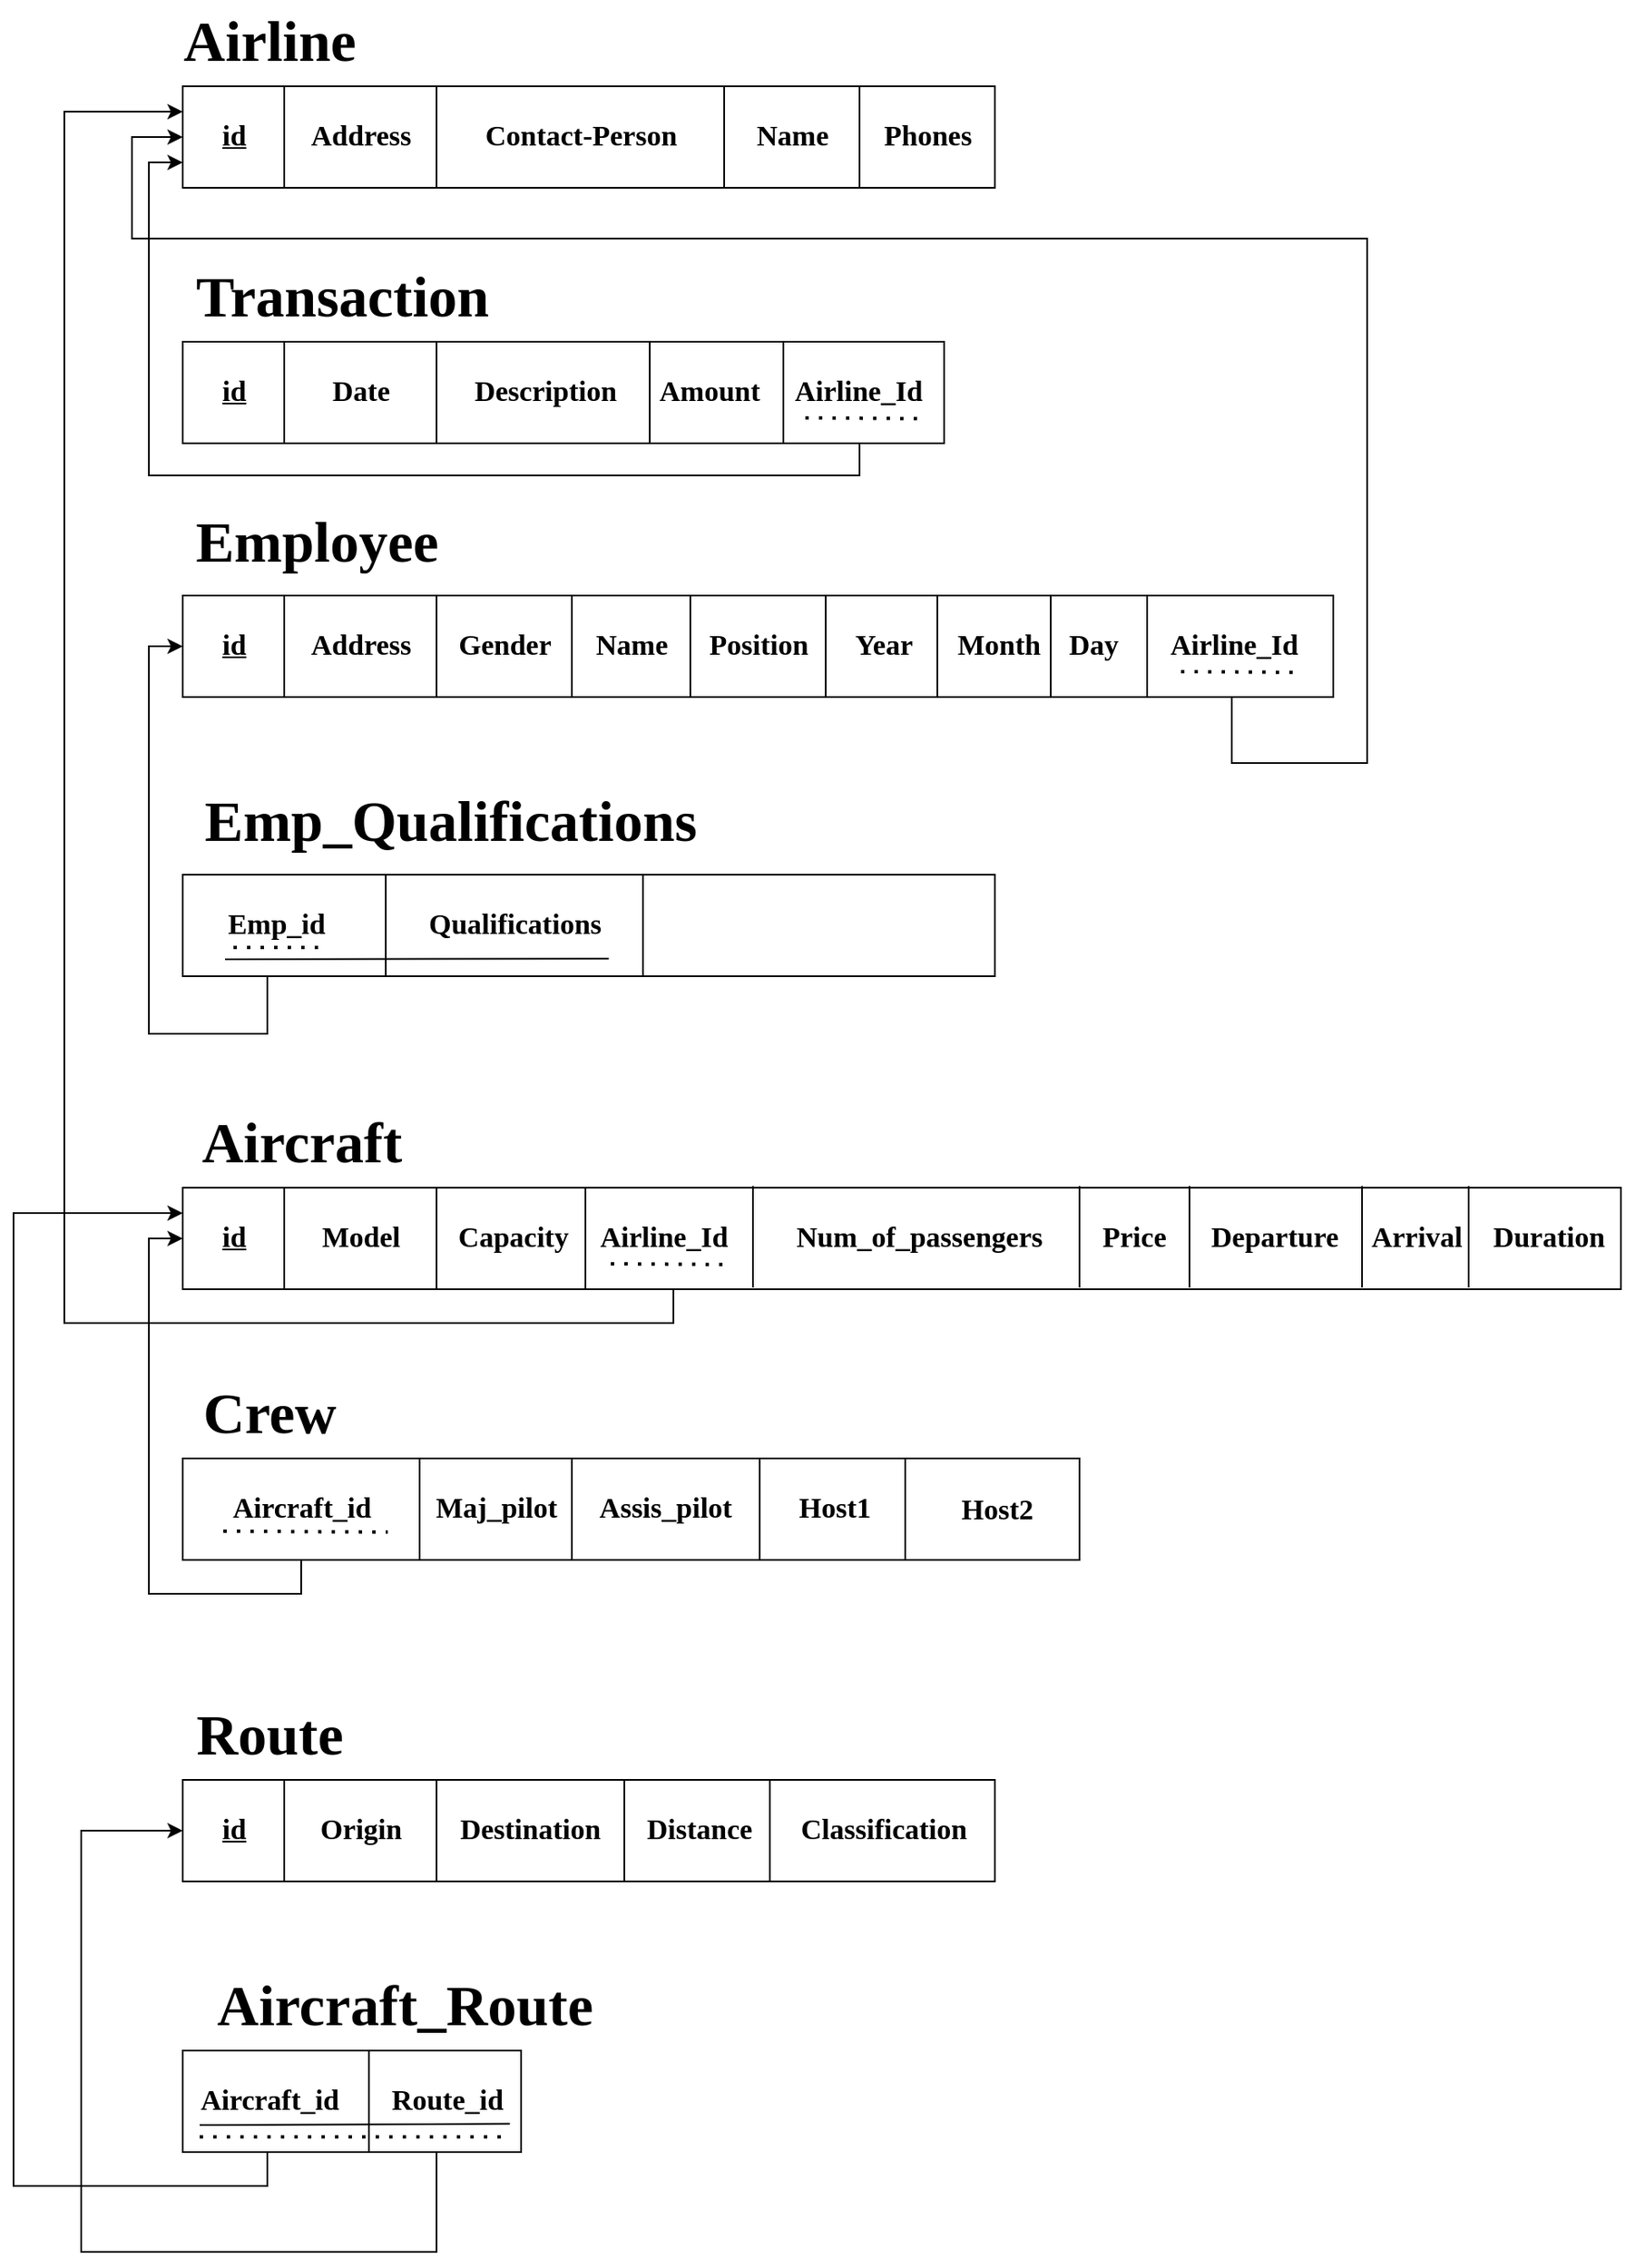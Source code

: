 <mxfile version="24.8.3">
  <diagram id="R2lEEEUBdFMjLlhIrx00" name="Page-1">
    <mxGraphModel dx="1909" dy="2135" grid="1" gridSize="10" guides="1" tooltips="1" connect="1" arrows="1" fold="1" page="1" pageScale="1" pageWidth="850" pageHeight="1100" math="0" shadow="0" extFonts="Permanent Marker^https://fonts.googleapis.com/css?family=Permanent+Marker">
      <root>
        <mxCell id="0" />
        <mxCell id="1" parent="0" />
        <mxCell id="Bw7EAKAciVcx9pnnwqS2-117" style="edgeStyle=orthogonalEdgeStyle;rounded=0;orthogonalLoop=1;jettySize=auto;html=1;exitX=0.75;exitY=1;exitDx=0;exitDy=0;entryX=0;entryY=0.75;entryDx=0;entryDy=0;" edge="1" parent="1" source="Bw7EAKAciVcx9pnnwqS2-1" target="Bw7EAKAciVcx9pnnwqS2-96">
          <mxGeometry relative="1" as="geometry">
            <Array as="points">
              <mxPoint x="540" y="151" />
              <mxPoint x="540" y="170" />
              <mxPoint x="120" y="170" />
              <mxPoint x="120" y="-15" />
            </Array>
          </mxGeometry>
        </mxCell>
        <mxCell id="Bw7EAKAciVcx9pnnwqS2-1" value="" style="rounded=0;whiteSpace=wrap;html=1;" vertex="1" parent="1">
          <mxGeometry x="140" y="91" width="450" height="60" as="geometry" />
        </mxCell>
        <mxCell id="Bw7EAKAciVcx9pnnwqS2-2" value="" style="endArrow=none;html=1;rounded=0;" edge="1" parent="1">
          <mxGeometry width="50" height="50" relative="1" as="geometry">
            <mxPoint x="200" y="151" as="sourcePoint" />
            <mxPoint x="200" y="91" as="targetPoint" />
          </mxGeometry>
        </mxCell>
        <mxCell id="Bw7EAKAciVcx9pnnwqS2-3" value="" style="endArrow=none;html=1;rounded=0;" edge="1" parent="1">
          <mxGeometry width="50" height="50" relative="1" as="geometry">
            <mxPoint x="290" y="151" as="sourcePoint" />
            <mxPoint x="290" y="91" as="targetPoint" />
          </mxGeometry>
        </mxCell>
        <mxCell id="Bw7EAKAciVcx9pnnwqS2-4" value="&lt;font style=&quot;font-size: 34px;&quot; face=&quot;Architects Daughter&quot;&gt;&lt;b&gt;Transaction&lt;/b&gt;&lt;/font&gt;" style="text;html=1;align=center;verticalAlign=middle;resizable=0;points=[];autosize=1;strokeColor=none;fillColor=none;" vertex="1" parent="1">
          <mxGeometry x="129" y="40" width="210" height="50" as="geometry" />
        </mxCell>
        <mxCell id="Bw7EAKAciVcx9pnnwqS2-5" value="&lt;font face=&quot;Architects Daughter&quot; style=&quot;font-size: 17px;&quot;&gt;&lt;b&gt;id&lt;/b&gt;&lt;/font&gt;" style="text;html=1;align=center;verticalAlign=middle;resizable=0;points=[];autosize=1;strokeColor=none;fillColor=none;fontStyle=4" vertex="1" parent="1">
          <mxGeometry x="155" y="106" width="30" height="30" as="geometry" />
        </mxCell>
        <mxCell id="Bw7EAKAciVcx9pnnwqS2-6" value="&lt;font style=&quot;font-size: 17px;&quot; face=&quot;Architects Daughter&quot;&gt;&lt;b&gt;Date&lt;/b&gt;&lt;/font&gt;" style="text;html=1;align=center;verticalAlign=middle;resizable=0;points=[];autosize=1;strokeColor=none;fillColor=none;" vertex="1" parent="1">
          <mxGeometry x="215" y="106" width="60" height="30" as="geometry" />
        </mxCell>
        <mxCell id="Bw7EAKAciVcx9pnnwqS2-8" value="" style="endArrow=none;html=1;rounded=0;" edge="1" parent="1">
          <mxGeometry width="50" height="50" relative="1" as="geometry">
            <mxPoint x="416" y="151" as="sourcePoint" />
            <mxPoint x="416" y="91" as="targetPoint" />
          </mxGeometry>
        </mxCell>
        <mxCell id="Bw7EAKAciVcx9pnnwqS2-10" value="&lt;font face=&quot;Architects Daughter&quot;&gt;&lt;span style=&quot;font-size: 17px;&quot;&gt;&lt;b&gt;Description&lt;/b&gt;&lt;/span&gt;&lt;/font&gt;" style="text;html=1;align=center;verticalAlign=middle;resizable=0;points=[];autosize=1;strokeColor=none;fillColor=none;" vertex="1" parent="1">
          <mxGeometry x="299" y="106" width="110" height="30" as="geometry" />
        </mxCell>
        <mxCell id="Bw7EAKAciVcx9pnnwqS2-11" value="&lt;font style=&quot;font-size: 17px;&quot; face=&quot;Architects Daughter&quot;&gt;&lt;b&gt;Amount&lt;/b&gt;&lt;/font&gt;" style="text;html=1;align=center;verticalAlign=middle;resizable=0;points=[];autosize=1;strokeColor=none;fillColor=none;" vertex="1" parent="1">
          <mxGeometry x="411" y="106" width="80" height="30" as="geometry" />
        </mxCell>
        <mxCell id="Bw7EAKAciVcx9pnnwqS2-111" style="edgeStyle=orthogonalEdgeStyle;rounded=0;orthogonalLoop=1;jettySize=auto;html=1;exitX=0.75;exitY=1;exitDx=0;exitDy=0;entryX=0;entryY=0.5;entryDx=0;entryDy=0;" edge="1" parent="1" source="Bw7EAKAciVcx9pnnwqS2-18" target="Bw7EAKAciVcx9pnnwqS2-96">
          <mxGeometry relative="1" as="geometry">
            <Array as="points">
              <mxPoint x="760" y="301" />
              <mxPoint x="760" y="340" />
              <mxPoint x="840" y="340" />
              <mxPoint x="840" y="30" />
              <mxPoint x="110" y="30" />
              <mxPoint x="110" y="-30" />
            </Array>
          </mxGeometry>
        </mxCell>
        <mxCell id="Bw7EAKAciVcx9pnnwqS2-18" value="" style="rounded=0;whiteSpace=wrap;html=1;" vertex="1" parent="1">
          <mxGeometry x="140" y="241" width="680" height="60" as="geometry" />
        </mxCell>
        <mxCell id="Bw7EAKAciVcx9pnnwqS2-19" value="" style="endArrow=none;html=1;rounded=0;" edge="1" parent="1">
          <mxGeometry width="50" height="50" relative="1" as="geometry">
            <mxPoint x="200" y="301" as="sourcePoint" />
            <mxPoint x="200" y="241" as="targetPoint" />
          </mxGeometry>
        </mxCell>
        <mxCell id="Bw7EAKAciVcx9pnnwqS2-20" value="" style="endArrow=none;html=1;rounded=0;" edge="1" parent="1">
          <mxGeometry width="50" height="50" relative="1" as="geometry">
            <mxPoint x="290" y="301" as="sourcePoint" />
            <mxPoint x="290" y="241" as="targetPoint" />
          </mxGeometry>
        </mxCell>
        <mxCell id="Bw7EAKAciVcx9pnnwqS2-21" value="&lt;font style=&quot;font-size: 34px;&quot; face=&quot;Architects Daughter&quot;&gt;&lt;b&gt;Employee&lt;/b&gt;&lt;/font&gt;" style="text;html=1;align=center;verticalAlign=middle;resizable=0;points=[];autosize=1;strokeColor=none;fillColor=none;" vertex="1" parent="1">
          <mxGeometry x="134" y="185" width="170" height="50" as="geometry" />
        </mxCell>
        <mxCell id="Bw7EAKAciVcx9pnnwqS2-22" value="&lt;font face=&quot;Architects Daughter&quot; style=&quot;font-size: 17px;&quot;&gt;&lt;b&gt;id&lt;/b&gt;&lt;/font&gt;" style="text;html=1;align=center;verticalAlign=middle;resizable=0;points=[];autosize=1;strokeColor=none;fillColor=none;fontStyle=4" vertex="1" parent="1">
          <mxGeometry x="155" y="256" width="30" height="30" as="geometry" />
        </mxCell>
        <mxCell id="Bw7EAKAciVcx9pnnwqS2-23" value="&lt;font style=&quot;font-size: 17px;&quot; face=&quot;Architects Daughter&quot;&gt;&lt;b&gt;Address&lt;/b&gt;&lt;/font&gt;" style="text;html=1;align=center;verticalAlign=middle;resizable=0;points=[];autosize=1;strokeColor=none;fillColor=none;" vertex="1" parent="1">
          <mxGeometry x="200" y="256" width="90" height="30" as="geometry" />
        </mxCell>
        <mxCell id="Bw7EAKAciVcx9pnnwqS2-24" value="" style="endArrow=none;html=1;rounded=0;" edge="1" parent="1">
          <mxGeometry width="50" height="50" relative="1" as="geometry">
            <mxPoint x="370" y="301" as="sourcePoint" />
            <mxPoint x="370" y="241" as="targetPoint" />
          </mxGeometry>
        </mxCell>
        <mxCell id="Bw7EAKAciVcx9pnnwqS2-25" value="" style="endArrow=none;html=1;rounded=0;" edge="1" parent="1">
          <mxGeometry width="50" height="50" relative="1" as="geometry">
            <mxPoint x="440" y="301" as="sourcePoint" />
            <mxPoint x="440" y="241" as="targetPoint" />
          </mxGeometry>
        </mxCell>
        <mxCell id="Bw7EAKAciVcx9pnnwqS2-26" value="&lt;font style=&quot;font-size: 17px;&quot; face=&quot;Architects Daughter&quot;&gt;&lt;b&gt;Gender&lt;/b&gt;&lt;/font&gt;" style="text;html=1;align=center;verticalAlign=middle;resizable=0;points=[];autosize=1;strokeColor=none;fillColor=none;" vertex="1" parent="1">
          <mxGeometry x="290" y="256" width="80" height="30" as="geometry" />
        </mxCell>
        <mxCell id="Bw7EAKAciVcx9pnnwqS2-27" value="&lt;font style=&quot;font-size: 17px;&quot; face=&quot;Architects Daughter&quot;&gt;&lt;b&gt;Name&lt;/b&gt;&lt;/font&gt;" style="text;html=1;align=center;verticalAlign=middle;resizable=0;points=[];autosize=1;strokeColor=none;fillColor=none;" vertex="1" parent="1">
          <mxGeometry x="370" y="256" width="70" height="30" as="geometry" />
        </mxCell>
        <mxCell id="Bw7EAKAciVcx9pnnwqS2-28" value="&lt;font style=&quot;font-size: 17px;&quot; face=&quot;Architects Daughter&quot;&gt;&lt;b&gt;Position&lt;/b&gt;&lt;/font&gt;" style="text;html=1;align=center;verticalAlign=middle;resizable=0;points=[];autosize=1;strokeColor=none;fillColor=none;" vertex="1" parent="1">
          <mxGeometry x="440" y="256" width="80" height="30" as="geometry" />
        </mxCell>
        <mxCell id="Bw7EAKAciVcx9pnnwqS2-29" value="" style="endArrow=none;html=1;rounded=0;" edge="1" parent="1">
          <mxGeometry width="50" height="50" relative="1" as="geometry">
            <mxPoint x="520" y="301" as="sourcePoint" />
            <mxPoint x="520" y="241" as="targetPoint" />
          </mxGeometry>
        </mxCell>
        <mxCell id="Bw7EAKAciVcx9pnnwqS2-47" style="edgeStyle=orthogonalEdgeStyle;rounded=0;orthogonalLoop=1;jettySize=auto;html=1;exitX=0.25;exitY=1;exitDx=0;exitDy=0;entryX=0;entryY=0.5;entryDx=0;entryDy=0;" edge="1" parent="1" source="Bw7EAKAciVcx9pnnwqS2-30" target="Bw7EAKAciVcx9pnnwqS2-18">
          <mxGeometry relative="1" as="geometry">
            <Array as="points">
              <mxPoint x="190" y="466" />
              <mxPoint x="190" y="500" />
              <mxPoint x="120" y="500" />
              <mxPoint x="120" y="271" />
            </Array>
          </mxGeometry>
        </mxCell>
        <mxCell id="Bw7EAKAciVcx9pnnwqS2-30" value="" style="rounded=0;whiteSpace=wrap;html=1;" vertex="1" parent="1">
          <mxGeometry x="140" y="406" width="480" height="60" as="geometry" />
        </mxCell>
        <mxCell id="Bw7EAKAciVcx9pnnwqS2-31" value="" style="endArrow=none;html=1;rounded=0;" edge="1" parent="1">
          <mxGeometry width="50" height="50" relative="1" as="geometry">
            <mxPoint x="260" y="466" as="sourcePoint" />
            <mxPoint x="260" y="406" as="targetPoint" />
          </mxGeometry>
        </mxCell>
        <mxCell id="Bw7EAKAciVcx9pnnwqS2-33" value="&lt;font style=&quot;font-size: 34px;&quot; face=&quot;Architects Daughter&quot;&gt;&lt;b&gt;Emp_Qualifications&lt;/b&gt;&lt;/font&gt;" style="text;html=1;align=center;verticalAlign=middle;resizable=0;points=[];autosize=1;strokeColor=none;fillColor=none;" vertex="1" parent="1">
          <mxGeometry x="138" y="350" width="320" height="50" as="geometry" />
        </mxCell>
        <mxCell id="Bw7EAKAciVcx9pnnwqS2-34" value="&lt;font style=&quot;font-size: 17px;&quot; face=&quot;Architects Daughter&quot;&gt;&lt;b&gt;Emp_id&lt;/b&gt;&lt;/font&gt;" style="text;html=1;align=center;verticalAlign=middle;resizable=0;points=[];autosize=1;strokeColor=none;fillColor=none;fontStyle=0" vertex="1" parent="1">
          <mxGeometry x="155" y="421" width="80" height="30" as="geometry" />
        </mxCell>
        <mxCell id="Bw7EAKAciVcx9pnnwqS2-37" value="" style="endArrow=none;html=1;rounded=0;" edge="1" parent="1">
          <mxGeometry width="50" height="50" relative="1" as="geometry">
            <mxPoint x="412" y="466" as="sourcePoint" />
            <mxPoint x="412" y="406" as="targetPoint" />
          </mxGeometry>
        </mxCell>
        <mxCell id="Bw7EAKAciVcx9pnnwqS2-42" value="&lt;font style=&quot;font-size: 17px;&quot; face=&quot;Architects Daughter&quot;&gt;&lt;b&gt;Qualifications&lt;/b&gt;&lt;/font&gt;" style="text;html=1;align=center;verticalAlign=middle;resizable=0;points=[];autosize=1;strokeColor=none;fillColor=none;" vertex="1" parent="1">
          <mxGeometry x="271" y="421" width="130" height="30" as="geometry" />
        </mxCell>
        <mxCell id="Bw7EAKAciVcx9pnnwqS2-44" value="" style="endArrow=none;dashed=1;html=1;dashPattern=1 3;strokeWidth=2;rounded=0;" edge="1" parent="1">
          <mxGeometry width="50" height="50" relative="1" as="geometry">
            <mxPoint x="170" y="449" as="sourcePoint" />
            <mxPoint x="220" y="449" as="targetPoint" />
          </mxGeometry>
        </mxCell>
        <mxCell id="Bw7EAKAciVcx9pnnwqS2-45" value="" style="endArrow=none;html=1;rounded=0;entryX=0.96;entryY=1.119;entryDx=0;entryDy=0;entryPerimeter=0;" edge="1" parent="1">
          <mxGeometry width="50" height="50" relative="1" as="geometry">
            <mxPoint x="165" y="456" as="sourcePoint" />
            <mxPoint x="391.8" y="455.57" as="targetPoint" />
          </mxGeometry>
        </mxCell>
        <mxCell id="Bw7EAKAciVcx9pnnwqS2-52" value="&lt;font style=&quot;font-size: 17px;&quot; face=&quot;Architects Daughter&quot;&gt;&lt;b&gt;Year&lt;/b&gt;&lt;/font&gt;" style="text;html=1;align=center;verticalAlign=middle;resizable=0;points=[];autosize=1;strokeColor=none;fillColor=none;" vertex="1" parent="1">
          <mxGeometry x="524" y="256" width="60" height="30" as="geometry" />
        </mxCell>
        <mxCell id="Bw7EAKAciVcx9pnnwqS2-53" value="" style="endArrow=none;html=1;rounded=0;" edge="1" parent="1">
          <mxGeometry width="50" height="50" relative="1" as="geometry">
            <mxPoint x="586" y="301" as="sourcePoint" />
            <mxPoint x="586" y="241" as="targetPoint" />
          </mxGeometry>
        </mxCell>
        <mxCell id="Bw7EAKAciVcx9pnnwqS2-54" value="&lt;font style=&quot;font-size: 17px;&quot; face=&quot;Architects Daughter&quot;&gt;&lt;b&gt;Month&lt;/b&gt;&lt;/font&gt;" style="text;html=1;align=center;verticalAlign=middle;resizable=0;points=[];autosize=1;strokeColor=none;fillColor=none;" vertex="1" parent="1">
          <mxGeometry x="587" y="256" width="70" height="30" as="geometry" />
        </mxCell>
        <mxCell id="Bw7EAKAciVcx9pnnwqS2-55" value="" style="endArrow=none;html=1;rounded=0;" edge="1" parent="1">
          <mxGeometry width="50" height="50" relative="1" as="geometry">
            <mxPoint x="653" y="301" as="sourcePoint" />
            <mxPoint x="653" y="241" as="targetPoint" />
          </mxGeometry>
        </mxCell>
        <mxCell id="Bw7EAKAciVcx9pnnwqS2-56" value="&lt;font face=&quot;Architects Daughter&quot;&gt;&lt;span style=&quot;font-size: 17px;&quot;&gt;&lt;b&gt;Day&lt;/b&gt;&lt;/span&gt;&lt;/font&gt;" style="text;html=1;align=center;verticalAlign=middle;resizable=0;points=[];autosize=1;strokeColor=none;fillColor=none;" vertex="1" parent="1">
          <mxGeometry x="653" y="256" width="50" height="30" as="geometry" />
        </mxCell>
        <mxCell id="Bw7EAKAciVcx9pnnwqS2-124" style="edgeStyle=orthogonalEdgeStyle;rounded=0;orthogonalLoop=1;jettySize=auto;html=1;exitX=0.75;exitY=1;exitDx=0;exitDy=0;entryX=0;entryY=0.25;entryDx=0;entryDy=0;" edge="1" parent="1" source="Bw7EAKAciVcx9pnnwqS2-59" target="Bw7EAKAciVcx9pnnwqS2-96">
          <mxGeometry relative="1" as="geometry">
            <Array as="points">
              <mxPoint x="430" y="651" />
              <mxPoint x="430" y="671" />
              <mxPoint x="70" y="671" />
              <mxPoint x="70" y="-45" />
            </Array>
          </mxGeometry>
        </mxCell>
        <mxCell id="Bw7EAKAciVcx9pnnwqS2-59" value="" style="rounded=0;whiteSpace=wrap;html=1;" vertex="1" parent="1">
          <mxGeometry x="140" y="591" width="850" height="60" as="geometry" />
        </mxCell>
        <mxCell id="Bw7EAKAciVcx9pnnwqS2-60" value="" style="endArrow=none;html=1;rounded=0;" edge="1" parent="1">
          <mxGeometry width="50" height="50" relative="1" as="geometry">
            <mxPoint x="200" y="651" as="sourcePoint" />
            <mxPoint x="200" y="591" as="targetPoint" />
          </mxGeometry>
        </mxCell>
        <mxCell id="Bw7EAKAciVcx9pnnwqS2-61" value="" style="endArrow=none;html=1;rounded=0;" edge="1" parent="1">
          <mxGeometry width="50" height="50" relative="1" as="geometry">
            <mxPoint x="290" y="651" as="sourcePoint" />
            <mxPoint x="290" y="591" as="targetPoint" />
          </mxGeometry>
        </mxCell>
        <mxCell id="Bw7EAKAciVcx9pnnwqS2-62" value="&lt;font style=&quot;font-size: 34px;&quot; face=&quot;Architects Daughter&quot;&gt;&lt;b&gt;Aircraft&lt;/b&gt;&lt;/font&gt;" style="text;html=1;align=center;verticalAlign=middle;resizable=0;points=[];autosize=1;strokeColor=none;fillColor=none;" vertex="1" parent="1">
          <mxGeometry x="130" y="540" width="160" height="50" as="geometry" />
        </mxCell>
        <mxCell id="Bw7EAKAciVcx9pnnwqS2-63" value="&lt;font face=&quot;Architects Daughter&quot; style=&quot;font-size: 17px;&quot;&gt;&lt;b&gt;id&lt;/b&gt;&lt;/font&gt;" style="text;html=1;align=center;verticalAlign=middle;resizable=0;points=[];autosize=1;strokeColor=none;fillColor=none;fontStyle=4" vertex="1" parent="1">
          <mxGeometry x="155" y="606" width="30" height="30" as="geometry" />
        </mxCell>
        <mxCell id="Bw7EAKAciVcx9pnnwqS2-64" value="&lt;font style=&quot;font-size: 17px;&quot; face=&quot;Architects Daughter&quot;&gt;&lt;b&gt;Model&lt;/b&gt;&lt;/font&gt;" style="text;html=1;align=center;verticalAlign=middle;resizable=0;points=[];autosize=1;strokeColor=none;fillColor=none;" vertex="1" parent="1">
          <mxGeometry x="210" y="606" width="70" height="30" as="geometry" />
        </mxCell>
        <mxCell id="Bw7EAKAciVcx9pnnwqS2-67" value="&lt;font style=&quot;font-size: 17px;&quot; face=&quot;Architects Daughter&quot;&gt;&lt;b&gt;Capacity&lt;/b&gt;&lt;/font&gt;" style="text;html=1;align=center;verticalAlign=middle;resizable=0;points=[];autosize=1;strokeColor=none;fillColor=none;" vertex="1" parent="1">
          <mxGeometry x="290" y="606" width="90" height="30" as="geometry" />
        </mxCell>
        <mxCell id="Bw7EAKAciVcx9pnnwqS2-70" value="" style="rounded=0;whiteSpace=wrap;html=1;" vertex="1" parent="1">
          <mxGeometry x="140" y="941" width="480" height="60" as="geometry" />
        </mxCell>
        <mxCell id="Bw7EAKAciVcx9pnnwqS2-71" value="" style="endArrow=none;html=1;rounded=0;" edge="1" parent="1">
          <mxGeometry width="50" height="50" relative="1" as="geometry">
            <mxPoint x="200" y="1001" as="sourcePoint" />
            <mxPoint x="200" y="941" as="targetPoint" />
          </mxGeometry>
        </mxCell>
        <mxCell id="Bw7EAKAciVcx9pnnwqS2-72" value="" style="endArrow=none;html=1;rounded=0;" edge="1" parent="1">
          <mxGeometry width="50" height="50" relative="1" as="geometry">
            <mxPoint x="290" y="1001" as="sourcePoint" />
            <mxPoint x="290" y="941" as="targetPoint" />
          </mxGeometry>
        </mxCell>
        <mxCell id="Bw7EAKAciVcx9pnnwqS2-73" value="&lt;font style=&quot;font-size: 34px;&quot; face=&quot;Architects Daughter&quot;&gt;&lt;b&gt;Route&lt;/b&gt;&lt;/font&gt;" style="text;html=1;align=center;verticalAlign=middle;resizable=0;points=[];autosize=1;strokeColor=none;fillColor=none;" vertex="1" parent="1">
          <mxGeometry x="131" y="890" width="120" height="50" as="geometry" />
        </mxCell>
        <mxCell id="Bw7EAKAciVcx9pnnwqS2-74" value="&lt;font face=&quot;Architects Daughter&quot; style=&quot;font-size: 17px;&quot;&gt;&lt;b&gt;id&lt;/b&gt;&lt;/font&gt;" style="text;html=1;align=center;verticalAlign=middle;resizable=0;points=[];autosize=1;strokeColor=none;fillColor=none;fontStyle=4" vertex="1" parent="1">
          <mxGeometry x="155" y="956" width="30" height="30" as="geometry" />
        </mxCell>
        <mxCell id="Bw7EAKAciVcx9pnnwqS2-75" value="&lt;font style=&quot;font-size: 17px;&quot; face=&quot;Architects Daughter&quot;&gt;&lt;b&gt;Origin&lt;/b&gt;&lt;/font&gt;" style="text;html=1;align=center;verticalAlign=middle;resizable=0;points=[];autosize=1;strokeColor=none;fillColor=none;" vertex="1" parent="1">
          <mxGeometry x="210" y="956" width="70" height="30" as="geometry" />
        </mxCell>
        <mxCell id="Bw7EAKAciVcx9pnnwqS2-76" value="" style="endArrow=none;html=1;rounded=0;" edge="1" parent="1">
          <mxGeometry width="50" height="50" relative="1" as="geometry">
            <mxPoint x="401" y="1001" as="sourcePoint" />
            <mxPoint x="401" y="941" as="targetPoint" />
          </mxGeometry>
        </mxCell>
        <mxCell id="Bw7EAKAciVcx9pnnwqS2-77" value="" style="endArrow=none;html=1;rounded=0;" edge="1" parent="1">
          <mxGeometry width="50" height="50" relative="1" as="geometry">
            <mxPoint x="487" y="1001" as="sourcePoint" />
            <mxPoint x="487" y="941" as="targetPoint" />
          </mxGeometry>
        </mxCell>
        <mxCell id="Bw7EAKAciVcx9pnnwqS2-78" value="&lt;font style=&quot;font-size: 17px;&quot; face=&quot;Architects Daughter&quot;&gt;&lt;b&gt;Destination&lt;/b&gt;&lt;/font&gt;" style="text;html=1;align=center;verticalAlign=middle;resizable=0;points=[];autosize=1;strokeColor=none;fillColor=none;" vertex="1" parent="1">
          <mxGeometry x="290" y="956" width="110" height="30" as="geometry" />
        </mxCell>
        <mxCell id="Bw7EAKAciVcx9pnnwqS2-79" value="&lt;font style=&quot;font-size: 17px;&quot; face=&quot;Architects Daughter&quot;&gt;&lt;b&gt;Distance&lt;/b&gt;&lt;/font&gt;" style="text;html=1;align=center;verticalAlign=middle;resizable=0;points=[];autosize=1;strokeColor=none;fillColor=none;" vertex="1" parent="1">
          <mxGeometry x="400" y="956" width="90" height="30" as="geometry" />
        </mxCell>
        <mxCell id="Bw7EAKAciVcx9pnnwqS2-80" value="&lt;font style=&quot;font-size: 17px;&quot; face=&quot;Architects Daughter&quot;&gt;&lt;b&gt;Classification&lt;/b&gt;&lt;/font&gt;" style="text;html=1;align=center;verticalAlign=middle;resizable=0;points=[];autosize=1;strokeColor=none;fillColor=none;" vertex="1" parent="1">
          <mxGeometry x="489" y="956" width="130" height="30" as="geometry" />
        </mxCell>
        <mxCell id="Bw7EAKAciVcx9pnnwqS2-95" style="edgeStyle=orthogonalEdgeStyle;rounded=0;orthogonalLoop=1;jettySize=auto;html=1;exitX=0.25;exitY=1;exitDx=0;exitDy=0;entryX=0;entryY=0.5;entryDx=0;entryDy=0;" edge="1" parent="1" source="Bw7EAKAciVcx9pnnwqS2-81" target="Bw7EAKAciVcx9pnnwqS2-59">
          <mxGeometry relative="1" as="geometry">
            <Array as="points">
              <mxPoint x="210" y="811" />
              <mxPoint x="210" y="831" />
              <mxPoint x="120" y="831" />
              <mxPoint x="120" y="621" />
            </Array>
          </mxGeometry>
        </mxCell>
        <mxCell id="Bw7EAKAciVcx9pnnwqS2-81" value="" style="rounded=0;whiteSpace=wrap;html=1;" vertex="1" parent="1">
          <mxGeometry x="140" y="751" width="530" height="60" as="geometry" />
        </mxCell>
        <mxCell id="Bw7EAKAciVcx9pnnwqS2-82" value="" style="endArrow=none;html=1;rounded=0;" edge="1" parent="1">
          <mxGeometry width="50" height="50" relative="1" as="geometry">
            <mxPoint x="280" y="811" as="sourcePoint" />
            <mxPoint x="280" y="751" as="targetPoint" />
          </mxGeometry>
        </mxCell>
        <mxCell id="Bw7EAKAciVcx9pnnwqS2-83" value="" style="endArrow=none;html=1;rounded=0;" edge="1" parent="1">
          <mxGeometry width="50" height="50" relative="1" as="geometry">
            <mxPoint x="370" y="811" as="sourcePoint" />
            <mxPoint x="370" y="751" as="targetPoint" />
          </mxGeometry>
        </mxCell>
        <mxCell id="Bw7EAKAciVcx9pnnwqS2-84" value="&lt;font style=&quot;font-size: 34px;&quot; face=&quot;Architects Daughter&quot;&gt;&lt;b&gt;Crew&lt;/b&gt;&lt;/font&gt;" style="text;html=1;align=center;verticalAlign=middle;resizable=0;points=[];autosize=1;strokeColor=none;fillColor=none;" vertex="1" parent="1">
          <mxGeometry x="136" y="700" width="110" height="50" as="geometry" />
        </mxCell>
        <mxCell id="Bw7EAKAciVcx9pnnwqS2-85" value="&lt;font style=&quot;font-size: 17px;&quot; face=&quot;Architects Daughter&quot;&gt;&lt;b&gt;Aircraft_id&lt;/b&gt;&lt;/font&gt;" style="text;html=1;align=center;verticalAlign=middle;resizable=0;points=[];autosize=1;strokeColor=none;fillColor=none;fontStyle=0" vertex="1" parent="1">
          <mxGeometry x="150" y="766" width="120" height="30" as="geometry" />
        </mxCell>
        <mxCell id="Bw7EAKAciVcx9pnnwqS2-86" value="&lt;font style=&quot;font-size: 17px;&quot; face=&quot;Architects Daughter&quot;&gt;&lt;b&gt;Maj_pilot&lt;/b&gt;&lt;/font&gt;" style="text;html=1;align=center;verticalAlign=middle;resizable=0;points=[];autosize=1;strokeColor=none;fillColor=none;" vertex="1" parent="1">
          <mxGeometry x="280" y="766" width="90" height="30" as="geometry" />
        </mxCell>
        <mxCell id="Bw7EAKAciVcx9pnnwqS2-87" value="" style="endArrow=none;html=1;rounded=0;" edge="1" parent="1">
          <mxGeometry width="50" height="50" relative="1" as="geometry">
            <mxPoint x="481" y="811" as="sourcePoint" />
            <mxPoint x="481" y="751" as="targetPoint" />
          </mxGeometry>
        </mxCell>
        <mxCell id="Bw7EAKAciVcx9pnnwqS2-88" value="" style="endArrow=none;html=1;rounded=0;" edge="1" parent="1">
          <mxGeometry width="50" height="50" relative="1" as="geometry">
            <mxPoint x="567" y="811" as="sourcePoint" />
            <mxPoint x="567" y="751" as="targetPoint" />
          </mxGeometry>
        </mxCell>
        <mxCell id="Bw7EAKAciVcx9pnnwqS2-89" value="&lt;font style=&quot;font-size: 17px;&quot; face=&quot;Architects Daughter&quot;&gt;&lt;b&gt;Assis_pilot&lt;/b&gt;&lt;/font&gt;" style="text;html=1;align=center;verticalAlign=middle;resizable=0;points=[];autosize=1;strokeColor=none;fillColor=none;" vertex="1" parent="1">
          <mxGeometry x="370" y="766" width="110" height="30" as="geometry" />
        </mxCell>
        <mxCell id="Bw7EAKAciVcx9pnnwqS2-90" value="&lt;font style=&quot;font-size: 17px;&quot; face=&quot;Architects Daughter&quot;&gt;&lt;b&gt;Host1&lt;/b&gt;&lt;/font&gt;" style="text;html=1;align=center;verticalAlign=middle;resizable=0;points=[];autosize=1;strokeColor=none;fillColor=none;" vertex="1" parent="1">
          <mxGeometry x="495" y="766" width="60" height="30" as="geometry" />
        </mxCell>
        <mxCell id="Bw7EAKAciVcx9pnnwqS2-91" value="&lt;font style=&quot;font-size: 17px;&quot; face=&quot;Architects Daughter&quot;&gt;&lt;b&gt;Host2&lt;/b&gt;&lt;/font&gt;" style="text;html=1;align=center;verticalAlign=middle;resizable=0;points=[];autosize=1;strokeColor=none;fillColor=none;" vertex="1" parent="1">
          <mxGeometry x="586" y="767" width="70" height="30" as="geometry" />
        </mxCell>
        <mxCell id="Bw7EAKAciVcx9pnnwqS2-94" value="" style="endArrow=none;dashed=1;html=1;dashPattern=1 3;strokeWidth=2;rounded=0;entryX=0.935;entryY=0.951;entryDx=0;entryDy=0;entryPerimeter=0;" edge="1" parent="1">
          <mxGeometry width="50" height="50" relative="1" as="geometry">
            <mxPoint x="164" y="794" as="sourcePoint" />
            <mxPoint x="261.2" y="794.53" as="targetPoint" />
          </mxGeometry>
        </mxCell>
        <mxCell id="Bw7EAKAciVcx9pnnwqS2-96" value="" style="rounded=0;whiteSpace=wrap;html=1;" vertex="1" parent="1">
          <mxGeometry x="140" y="-60" width="480" height="60" as="geometry" />
        </mxCell>
        <mxCell id="Bw7EAKAciVcx9pnnwqS2-97" value="" style="endArrow=none;html=1;rounded=0;" edge="1" parent="1">
          <mxGeometry width="50" height="50" relative="1" as="geometry">
            <mxPoint x="200" as="sourcePoint" />
            <mxPoint x="200" y="-60" as="targetPoint" />
          </mxGeometry>
        </mxCell>
        <mxCell id="Bw7EAKAciVcx9pnnwqS2-98" value="" style="endArrow=none;html=1;rounded=0;" edge="1" parent="1">
          <mxGeometry width="50" height="50" relative="1" as="geometry">
            <mxPoint x="290" as="sourcePoint" />
            <mxPoint x="290" y="-60" as="targetPoint" />
          </mxGeometry>
        </mxCell>
        <mxCell id="Bw7EAKAciVcx9pnnwqS2-99" value="&lt;font style=&quot;font-size: 34px;&quot; face=&quot;Architects Daughter&quot;&gt;&lt;b&gt;Airline&lt;/b&gt;&lt;/font&gt;" style="text;html=1;align=center;verticalAlign=middle;resizable=0;points=[];autosize=1;strokeColor=none;fillColor=none;" vertex="1" parent="1">
          <mxGeometry x="131" y="-111" width="120" height="50" as="geometry" />
        </mxCell>
        <mxCell id="Bw7EAKAciVcx9pnnwqS2-100" value="&lt;font face=&quot;Architects Daughter&quot; style=&quot;font-size: 17px;&quot;&gt;&lt;b&gt;id&lt;/b&gt;&lt;/font&gt;" style="text;html=1;align=center;verticalAlign=middle;resizable=0;points=[];autosize=1;strokeColor=none;fillColor=none;fontStyle=4" vertex="1" parent="1">
          <mxGeometry x="155" y="-45" width="30" height="30" as="geometry" />
        </mxCell>
        <mxCell id="Bw7EAKAciVcx9pnnwqS2-101" value="&lt;font style=&quot;font-size: 17px;&quot; face=&quot;Architects Daughter&quot;&gt;&lt;b&gt;Address&lt;/b&gt;&lt;/font&gt;" style="text;html=1;align=center;verticalAlign=middle;resizable=0;points=[];autosize=1;strokeColor=none;fillColor=none;" vertex="1" parent="1">
          <mxGeometry x="200" y="-45" width="90" height="30" as="geometry" />
        </mxCell>
        <mxCell id="Bw7EAKAciVcx9pnnwqS2-102" value="" style="endArrow=none;html=1;rounded=0;" edge="1" parent="1">
          <mxGeometry width="50" height="50" relative="1" as="geometry">
            <mxPoint x="460" as="sourcePoint" />
            <mxPoint x="460" y="-60" as="targetPoint" />
          </mxGeometry>
        </mxCell>
        <mxCell id="Bw7EAKAciVcx9pnnwqS2-103" value="" style="endArrow=none;html=1;rounded=0;" edge="1" parent="1">
          <mxGeometry width="50" height="50" relative="1" as="geometry">
            <mxPoint x="540" as="sourcePoint" />
            <mxPoint x="540" y="-60" as="targetPoint" />
          </mxGeometry>
        </mxCell>
        <mxCell id="Bw7EAKAciVcx9pnnwqS2-104" value="&lt;font style=&quot;font-size: 17px;&quot; face=&quot;Architects Daughter&quot;&gt;&lt;b&gt;Contact-Person&lt;/b&gt;&lt;/font&gt;" style="text;html=1;align=center;verticalAlign=middle;resizable=0;points=[];autosize=1;strokeColor=none;fillColor=none;" vertex="1" parent="1">
          <mxGeometry x="300" y="-45" width="150" height="30" as="geometry" />
        </mxCell>
        <mxCell id="Bw7EAKAciVcx9pnnwqS2-105" value="&lt;font style=&quot;font-size: 17px;&quot; face=&quot;Architects Daughter&quot;&gt;&lt;b&gt;Name&lt;/b&gt;&lt;/font&gt;" style="text;html=1;align=center;verticalAlign=middle;resizable=0;points=[];autosize=1;strokeColor=none;fillColor=none;" vertex="1" parent="1">
          <mxGeometry x="465" y="-45" width="70" height="30" as="geometry" />
        </mxCell>
        <mxCell id="Bw7EAKAciVcx9pnnwqS2-106" value="&lt;font style=&quot;font-size: 17px;&quot; face=&quot;Architects Daughter&quot;&gt;&lt;b&gt;Phones&lt;/b&gt;&lt;/font&gt;" style="text;html=1;align=center;verticalAlign=middle;resizable=0;points=[];autosize=1;strokeColor=none;fillColor=none;" vertex="1" parent="1">
          <mxGeometry x="540" y="-45" width="80" height="30" as="geometry" />
        </mxCell>
        <mxCell id="Bw7EAKAciVcx9pnnwqS2-107" value="&lt;font face=&quot;Architects Daughter&quot;&gt;&lt;span style=&quot;font-size: 17px;&quot;&gt;&lt;b&gt;Airline_Id&lt;/b&gt;&lt;/span&gt;&lt;/font&gt;" style="text;html=1;align=center;verticalAlign=middle;resizable=0;points=[];autosize=1;strokeColor=none;fillColor=none;" vertex="1" parent="1">
          <mxGeometry x="716" y="256" width="90" height="30" as="geometry" />
        </mxCell>
        <mxCell id="Bw7EAKAciVcx9pnnwqS2-108" value="" style="endArrow=none;html=1;rounded=0;" edge="1" parent="1">
          <mxGeometry width="50" height="50" relative="1" as="geometry">
            <mxPoint x="710" y="301" as="sourcePoint" />
            <mxPoint x="710" y="241" as="targetPoint" />
          </mxGeometry>
        </mxCell>
        <mxCell id="Bw7EAKAciVcx9pnnwqS2-110" value="" style="endArrow=none;dashed=1;html=1;dashPattern=1 3;strokeWidth=2;rounded=0;entryX=0.912;entryY=1.013;entryDx=0;entryDy=0;entryPerimeter=0;" edge="1" parent="1" target="Bw7EAKAciVcx9pnnwqS2-107">
          <mxGeometry width="50" height="50" relative="1" as="geometry">
            <mxPoint x="730" y="286" as="sourcePoint" />
            <mxPoint x="780" y="286" as="targetPoint" />
          </mxGeometry>
        </mxCell>
        <mxCell id="Bw7EAKAciVcx9pnnwqS2-112" value="" style="endArrow=none;dashed=1;html=1;dashPattern=1 3;strokeWidth=2;rounded=0;entryX=0.912;entryY=1.013;entryDx=0;entryDy=0;entryPerimeter=0;" edge="1" target="Bw7EAKAciVcx9pnnwqS2-113" parent="1">
          <mxGeometry width="50" height="50" relative="1" as="geometry">
            <mxPoint x="508" y="136" as="sourcePoint" />
            <mxPoint x="558" y="136" as="targetPoint" />
          </mxGeometry>
        </mxCell>
        <mxCell id="Bw7EAKAciVcx9pnnwqS2-113" value="&lt;font face=&quot;Architects Daughter&quot;&gt;&lt;span style=&quot;font-size: 17px;&quot;&gt;&lt;b&gt;Airline_Id&lt;/b&gt;&lt;/span&gt;&lt;/font&gt;" style="text;html=1;align=center;verticalAlign=middle;resizable=0;points=[];autosize=1;strokeColor=none;fillColor=none;" vertex="1" parent="1">
          <mxGeometry x="494" y="106" width="90" height="30" as="geometry" />
        </mxCell>
        <mxCell id="Bw7EAKAciVcx9pnnwqS2-114" value="" style="endArrow=none;html=1;rounded=0;" edge="1" parent="1">
          <mxGeometry width="50" height="50" relative="1" as="geometry">
            <mxPoint x="495" y="151" as="sourcePoint" />
            <mxPoint x="495" y="91" as="targetPoint" />
          </mxGeometry>
        </mxCell>
        <mxCell id="Bw7EAKAciVcx9pnnwqS2-120" value="" style="endArrow=none;html=1;rounded=0;" edge="1" parent="1">
          <mxGeometry width="50" height="50" relative="1" as="geometry">
            <mxPoint x="378" y="651" as="sourcePoint" />
            <mxPoint x="378" y="591" as="targetPoint" />
          </mxGeometry>
        </mxCell>
        <mxCell id="Bw7EAKAciVcx9pnnwqS2-122" value="&lt;font face=&quot;Architects Daughter&quot;&gt;&lt;span style=&quot;font-size: 17px;&quot;&gt;&lt;b&gt;Airline_Id&lt;/b&gt;&lt;/span&gt;&lt;/font&gt;" style="text;html=1;align=center;verticalAlign=middle;resizable=0;points=[];autosize=1;strokeColor=none;fillColor=none;" vertex="1" parent="1">
          <mxGeometry x="379" y="606" width="90" height="30" as="geometry" />
        </mxCell>
        <mxCell id="Bw7EAKAciVcx9pnnwqS2-123" value="" style="endArrow=none;dashed=1;html=1;dashPattern=1 3;strokeWidth=2;rounded=0;entryX=0.912;entryY=1.013;entryDx=0;entryDy=0;entryPerimeter=0;" edge="1" target="Bw7EAKAciVcx9pnnwqS2-122" parent="1">
          <mxGeometry width="50" height="50" relative="1" as="geometry">
            <mxPoint x="393" y="636" as="sourcePoint" />
            <mxPoint x="443" y="636" as="targetPoint" />
          </mxGeometry>
        </mxCell>
        <mxCell id="Bw7EAKAciVcx9pnnwqS2-138" style="edgeStyle=orthogonalEdgeStyle;rounded=0;orthogonalLoop=1;jettySize=auto;html=1;exitX=0.25;exitY=1;exitDx=0;exitDy=0;entryX=0;entryY=0.25;entryDx=0;entryDy=0;" edge="1" parent="1" source="Bw7EAKAciVcx9pnnwqS2-125" target="Bw7EAKAciVcx9pnnwqS2-59">
          <mxGeometry relative="1" as="geometry">
            <Array as="points">
              <mxPoint x="190" y="1181" />
              <mxPoint x="40" y="1181" />
              <mxPoint x="40" y="606" />
            </Array>
          </mxGeometry>
        </mxCell>
        <mxCell id="Bw7EAKAciVcx9pnnwqS2-139" style="edgeStyle=orthogonalEdgeStyle;rounded=0;orthogonalLoop=1;jettySize=auto;html=1;exitX=0.75;exitY=1;exitDx=0;exitDy=0;entryX=0;entryY=0.5;entryDx=0;entryDy=0;" edge="1" parent="1" source="Bw7EAKAciVcx9pnnwqS2-125" target="Bw7EAKAciVcx9pnnwqS2-70">
          <mxGeometry relative="1" as="geometry">
            <Array as="points">
              <mxPoint x="290" y="1220" />
              <mxPoint x="80" y="1220" />
              <mxPoint x="80" y="971" />
            </Array>
          </mxGeometry>
        </mxCell>
        <mxCell id="Bw7EAKAciVcx9pnnwqS2-125" value="" style="rounded=0;whiteSpace=wrap;html=1;" vertex="1" parent="1">
          <mxGeometry x="140" y="1101" width="200" height="60" as="geometry" />
        </mxCell>
        <mxCell id="Bw7EAKAciVcx9pnnwqS2-126" value="" style="endArrow=none;html=1;rounded=0;" edge="1" parent="1">
          <mxGeometry width="50" height="50" relative="1" as="geometry">
            <mxPoint x="250.05" y="1161" as="sourcePoint" />
            <mxPoint x="250.05" y="1101" as="targetPoint" />
          </mxGeometry>
        </mxCell>
        <mxCell id="Bw7EAKAciVcx9pnnwqS2-128" value="&lt;font style=&quot;font-size: 34px;&quot; face=&quot;Architects Daughter&quot;&gt;&lt;b&gt;Aircraft_Route&lt;/b&gt;&lt;/font&gt;" style="text;html=1;align=center;verticalAlign=middle;resizable=0;points=[];autosize=1;strokeColor=none;fillColor=none;" vertex="1" parent="1">
          <mxGeometry x="131" y="1050" width="280" height="50" as="geometry" />
        </mxCell>
        <mxCell id="Bw7EAKAciVcx9pnnwqS2-129" value="&lt;font style=&quot;font-size: 17px;&quot; face=&quot;Architects Daughter&quot;&gt;&lt;b&gt;Aircraft_id&lt;/b&gt;&lt;/font&gt;" style="text;html=1;align=center;verticalAlign=middle;resizable=0;points=[];autosize=1;strokeColor=none;fillColor=none;fontStyle=0" vertex="1" parent="1">
          <mxGeometry x="131" y="1116" width="120" height="30" as="geometry" />
        </mxCell>
        <mxCell id="Bw7EAKAciVcx9pnnwqS2-130" value="&lt;font style=&quot;font-size: 17px;&quot; face=&quot;Architects Daughter&quot;&gt;&lt;b&gt;Route_id&lt;/b&gt;&lt;/font&gt;" style="text;html=1;align=center;verticalAlign=middle;resizable=0;points=[];autosize=1;strokeColor=none;fillColor=none;" vertex="1" parent="1">
          <mxGeometry x="251" y="1116" width="90" height="30" as="geometry" />
        </mxCell>
        <mxCell id="Bw7EAKAciVcx9pnnwqS2-136" value="" style="endArrow=none;html=1;rounded=0;entryX=0.915;entryY=0.943;entryDx=0;entryDy=0;entryPerimeter=0;" edge="1" parent="1" target="Bw7EAKAciVcx9pnnwqS2-130">
          <mxGeometry width="50" height="50" relative="1" as="geometry">
            <mxPoint x="150" y="1145.05" as="sourcePoint" />
            <mxPoint x="220" y="1145.05" as="targetPoint" />
          </mxGeometry>
        </mxCell>
        <mxCell id="Bw7EAKAciVcx9pnnwqS2-137" value="" style="endArrow=none;dashed=1;html=1;dashPattern=1 3;strokeWidth=2;rounded=0;" edge="1" parent="1">
          <mxGeometry width="50" height="50" relative="1" as="geometry">
            <mxPoint x="150" y="1152" as="sourcePoint" />
            <mxPoint x="333" y="1152" as="targetPoint" />
          </mxGeometry>
        </mxCell>
        <mxCell id="Bw7EAKAciVcx9pnnwqS2-140" value="&lt;font style=&quot;font-size: 17px;&quot; face=&quot;Architects Daughter&quot;&gt;&lt;b&gt;Num_of_passengers&lt;/b&gt;&lt;/font&gt;" style="text;html=1;align=center;verticalAlign=middle;resizable=0;points=[];autosize=1;strokeColor=none;fillColor=none;" vertex="1" parent="1">
          <mxGeometry x="480" y="606" width="190" height="30" as="geometry" />
        </mxCell>
        <mxCell id="Bw7EAKAciVcx9pnnwqS2-141" value="" style="endArrow=none;html=1;rounded=0;" edge="1" parent="1">
          <mxGeometry width="50" height="50" relative="1" as="geometry">
            <mxPoint x="477" y="650" as="sourcePoint" />
            <mxPoint x="477" y="590" as="targetPoint" />
          </mxGeometry>
        </mxCell>
        <mxCell id="Bw7EAKAciVcx9pnnwqS2-142" value="" style="endArrow=none;html=1;rounded=0;" edge="1" parent="1">
          <mxGeometry width="50" height="50" relative="1" as="geometry">
            <mxPoint x="670" y="650" as="sourcePoint" />
            <mxPoint x="670" y="590" as="targetPoint" />
          </mxGeometry>
        </mxCell>
        <mxCell id="Bw7EAKAciVcx9pnnwqS2-143" value="&lt;font style=&quot;font-size: 17px;&quot; face=&quot;Architects Daughter&quot;&gt;&lt;b&gt;Price&lt;/b&gt;&lt;/font&gt;" style="text;html=1;align=center;verticalAlign=middle;resizable=0;points=[];autosize=1;strokeColor=none;fillColor=none;" vertex="1" parent="1">
          <mxGeometry x="667" y="606" width="70" height="30" as="geometry" />
        </mxCell>
        <mxCell id="Bw7EAKAciVcx9pnnwqS2-148" value="" style="endArrow=none;html=1;rounded=0;" edge="1" parent="1">
          <mxGeometry width="50" height="50" relative="1" as="geometry">
            <mxPoint x="735" y="650" as="sourcePoint" />
            <mxPoint x="735" y="590" as="targetPoint" />
          </mxGeometry>
        </mxCell>
        <mxCell id="Bw7EAKAciVcx9pnnwqS2-149" value="&lt;font style=&quot;font-size: 17px;&quot; face=&quot;Architects Daughter&quot;&gt;&lt;b&gt;Departure&lt;/b&gt;&lt;/font&gt;" style="text;html=1;align=center;verticalAlign=middle;resizable=0;points=[];autosize=1;strokeColor=none;fillColor=none;" vertex="1" parent="1">
          <mxGeometry x="730" y="606" width="110" height="30" as="geometry" />
        </mxCell>
        <mxCell id="Bw7EAKAciVcx9pnnwqS2-152" value="&lt;font style=&quot;font-size: 17px;&quot; face=&quot;Architects Daughter&quot;&gt;&lt;b&gt;Arrival&lt;/b&gt;&lt;/font&gt;" style="text;html=1;align=center;verticalAlign=middle;resizable=0;points=[];autosize=1;strokeColor=none;fillColor=none;" vertex="1" parent="1">
          <mxGeometry x="829" y="606" width="80" height="30" as="geometry" />
        </mxCell>
        <mxCell id="Bw7EAKAciVcx9pnnwqS2-153" value="" style="endArrow=none;html=1;rounded=0;" edge="1" parent="1">
          <mxGeometry width="50" height="50" relative="1" as="geometry">
            <mxPoint x="837" y="650" as="sourcePoint" />
            <mxPoint x="837" y="590" as="targetPoint" />
          </mxGeometry>
        </mxCell>
        <mxCell id="Bw7EAKAciVcx9pnnwqS2-154" value="" style="endArrow=none;html=1;rounded=0;" edge="1" parent="1">
          <mxGeometry width="50" height="50" relative="1" as="geometry">
            <mxPoint x="900" y="650" as="sourcePoint" />
            <mxPoint x="900" y="590" as="targetPoint" />
          </mxGeometry>
        </mxCell>
        <mxCell id="Bw7EAKAciVcx9pnnwqS2-155" value="&lt;font style=&quot;font-size: 17px;&quot; face=&quot;Architects Daughter&quot;&gt;&lt;b&gt;Duration&lt;/b&gt;&lt;/font&gt;" style="text;html=1;align=center;verticalAlign=middle;resizable=0;points=[];autosize=1;strokeColor=none;fillColor=none;" vertex="1" parent="1">
          <mxGeometry x="902" y="606" width="90" height="30" as="geometry" />
        </mxCell>
      </root>
    </mxGraphModel>
  </diagram>
</mxfile>
